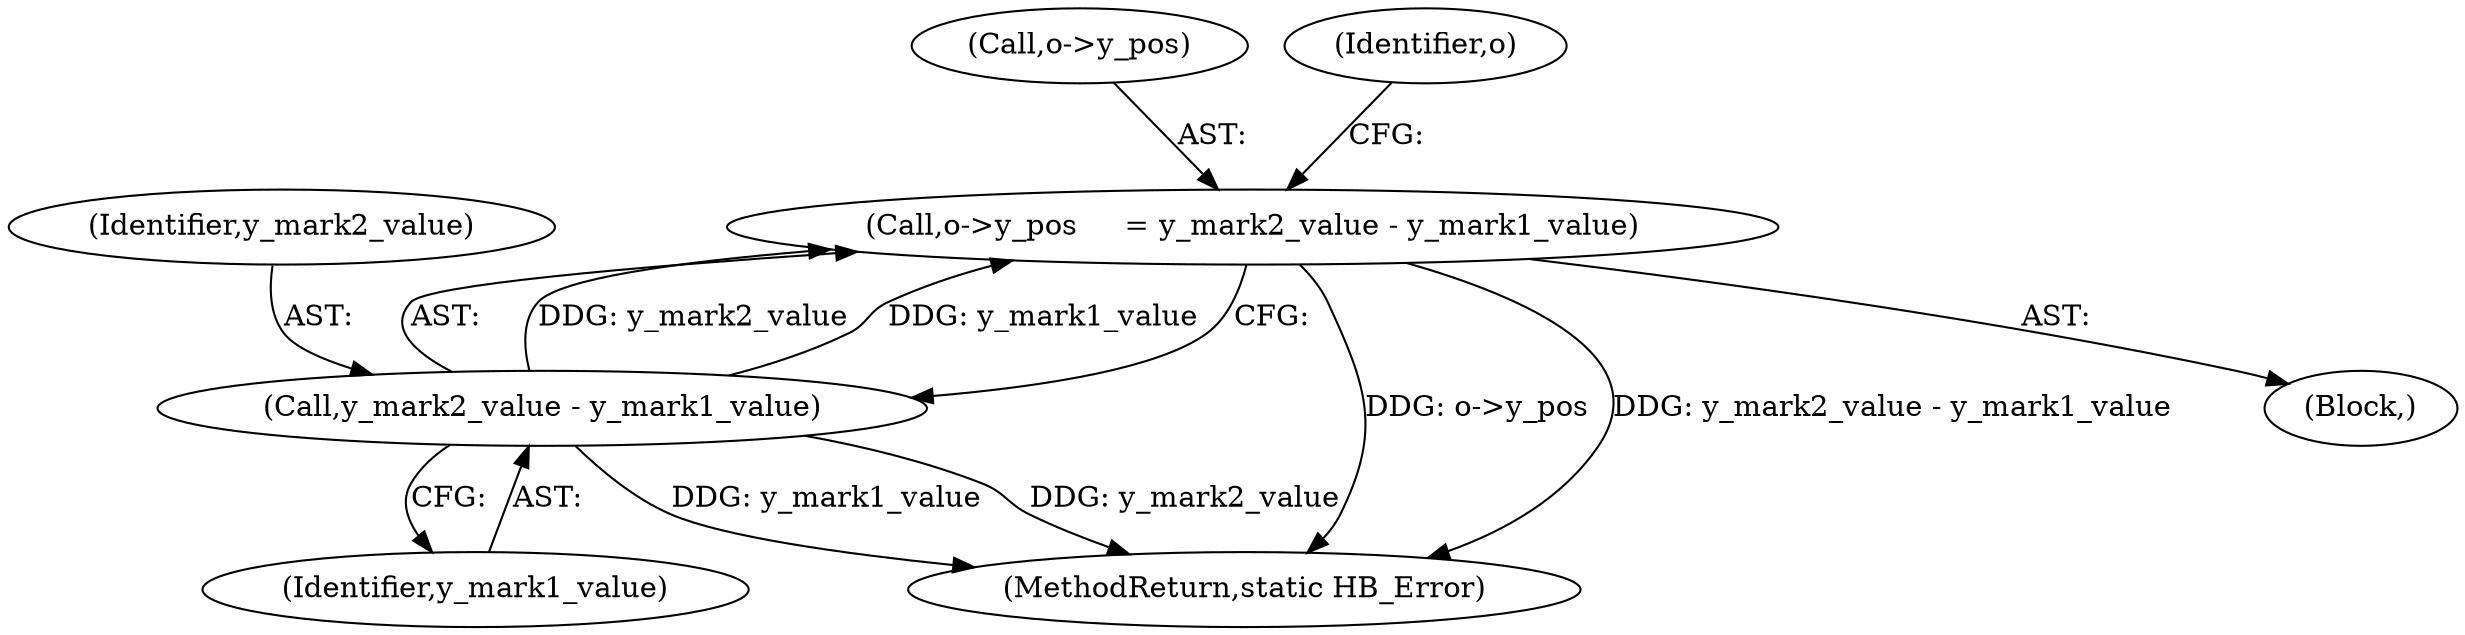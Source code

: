 digraph "0_harfbuzz_81c8ef785b079980ad5b46be4fe7c7bf156dbf65@integer" {
"1000360" [label="(Call,o->y_pos     = y_mark2_value - y_mark1_value)"];
"1000364" [label="(Call,y_mark2_value - y_mark1_value)"];
"1000361" [label="(Call,o->y_pos)"];
"1000364" [label="(Call,y_mark2_value - y_mark1_value)"];
"1000388" [label="(MethodReturn,static HB_Error)"];
"1000360" [label="(Call,o->y_pos     = y_mark2_value - y_mark1_value)"];
"1000365" [label="(Identifier,y_mark2_value)"];
"1000369" [label="(Identifier,o)"];
"1000366" [label="(Identifier,y_mark1_value)"];
"1000109" [label="(Block,)"];
"1000360" -> "1000109"  [label="AST: "];
"1000360" -> "1000364"  [label="CFG: "];
"1000361" -> "1000360"  [label="AST: "];
"1000364" -> "1000360"  [label="AST: "];
"1000369" -> "1000360"  [label="CFG: "];
"1000360" -> "1000388"  [label="DDG: o->y_pos"];
"1000360" -> "1000388"  [label="DDG: y_mark2_value - y_mark1_value"];
"1000364" -> "1000360"  [label="DDG: y_mark2_value"];
"1000364" -> "1000360"  [label="DDG: y_mark1_value"];
"1000364" -> "1000366"  [label="CFG: "];
"1000365" -> "1000364"  [label="AST: "];
"1000366" -> "1000364"  [label="AST: "];
"1000364" -> "1000388"  [label="DDG: y_mark1_value"];
"1000364" -> "1000388"  [label="DDG: y_mark2_value"];
}
